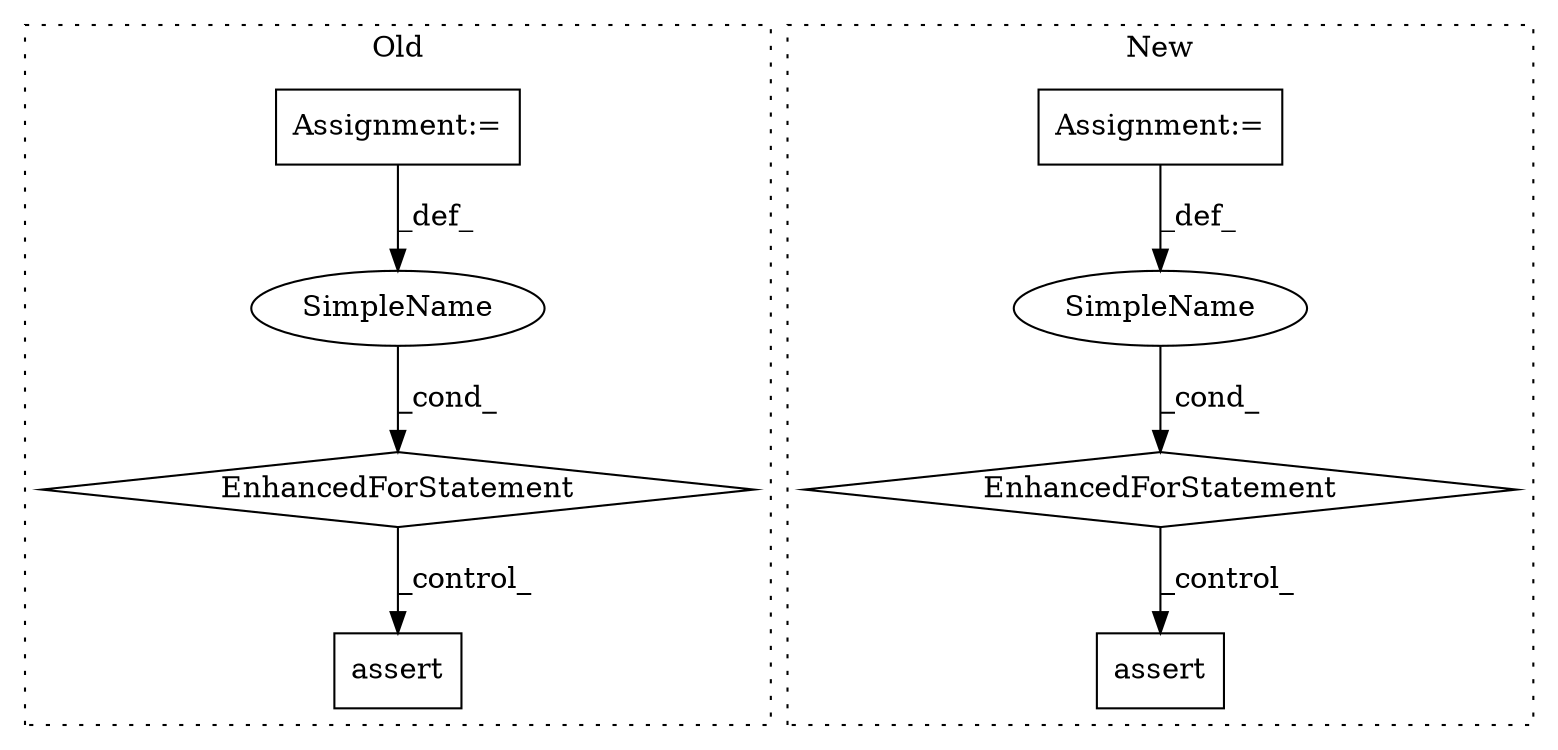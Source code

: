 digraph G {
subgraph cluster0 {
1 [label="EnhancedForStatement" a="70" s="1741,1840" l="53,2" shape="diamond"];
3 [label="Assignment:=" a="7" s="1741,1840" l="53,2" shape="box"];
4 [label="assert" a="6" s="1850" l="7" shape="box"];
5 [label="SimpleName" a="42" s="1824" l="2" shape="ellipse"];
label = "Old";
style="dotted";
}
subgraph cluster1 {
2 [label="assert" a="6" s="1781" l="7" shape="box"];
6 [label="Assignment:=" a="7" s="1695,1771" l="53,2" shape="box"];
7 [label="EnhancedForStatement" a="70" s="1695,1771" l="53,2" shape="diamond"];
8 [label="SimpleName" a="42" s="1755" l="2" shape="ellipse"];
label = "New";
style="dotted";
}
1 -> 4 [label="_control_"];
3 -> 5 [label="_def_"];
5 -> 1 [label="_cond_"];
6 -> 8 [label="_def_"];
7 -> 2 [label="_control_"];
8 -> 7 [label="_cond_"];
}